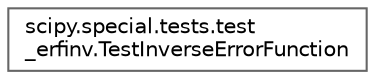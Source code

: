 digraph "Graphical Class Hierarchy"
{
 // LATEX_PDF_SIZE
  bgcolor="transparent";
  edge [fontname=Helvetica,fontsize=10,labelfontname=Helvetica,labelfontsize=10];
  node [fontname=Helvetica,fontsize=10,shape=box,height=0.2,width=0.4];
  rankdir="LR";
  Node0 [id="Node000000",label="scipy.special.tests.test\l_erfinv.TestInverseErrorFunction",height=0.2,width=0.4,color="grey40", fillcolor="white", style="filled",URL="$de/d34/classscipy_1_1special_1_1tests_1_1test__erfinv_1_1TestInverseErrorFunction.html",tooltip=" "];
}
